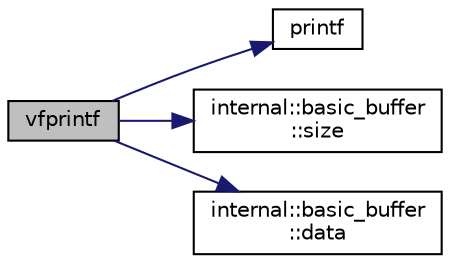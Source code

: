 digraph "vfprintf"
{
  edge [fontname="Helvetica",fontsize="10",labelfontname="Helvetica",labelfontsize="10"];
  node [fontname="Helvetica",fontsize="10",shape=record];
  rankdir="LR";
  Node1 [label="vfprintf",height=0.2,width=0.4,color="black", fillcolor="grey75", style="filled" fontcolor="black"];
  Node1 -> Node2 [color="midnightblue",fontsize="10",style="solid",fontname="Helvetica"];
  Node2 [label="printf",height=0.2,width=0.4,color="black", fillcolor="white", style="filled",URL="$printf_8h.html#acf8661934d19c3adc4cadd95a1f2387a"];
  Node1 -> Node3 [color="midnightblue",fontsize="10",style="solid",fontname="Helvetica"];
  Node3 [label="internal::basic_buffer\l::size",height=0.2,width=0.4,color="black", fillcolor="white", style="filled",URL="$classinternal_1_1basic__buffer.html#abc95713c3873c5820f10105fe7c7af93"];
  Node1 -> Node4 [color="midnightblue",fontsize="10",style="solid",fontname="Helvetica"];
  Node4 [label="internal::basic_buffer\l::data",height=0.2,width=0.4,color="black", fillcolor="white", style="filled",URL="$classinternal_1_1basic__buffer.html#ab4a96d7d4394f469568d290fde5a75a7"];
}
